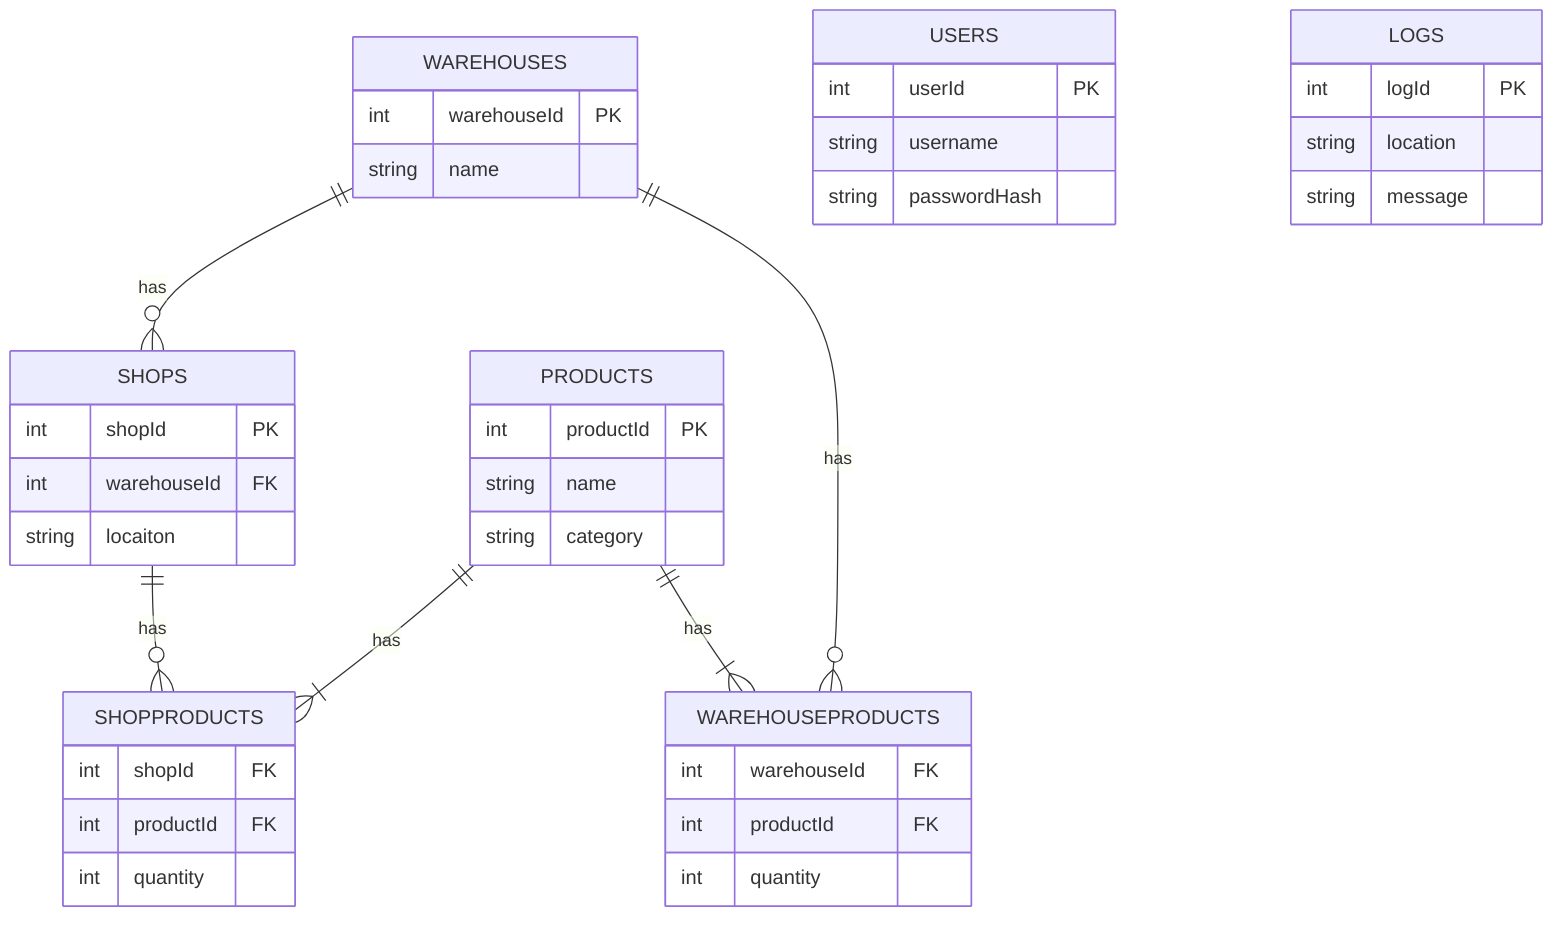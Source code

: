 erDiagram
WAREHOUSES ||--o{ SHOPS: has
WAREHOUSES {
    int warehouseId PK
    string name
}

SHOPS {
    int shopId PK
    int warehouseId FK
    string locaiton
}

PRODUCTS ||--|{ WAREHOUSEPRODUCTS: has
PRODUCTS {
    int productId PK
    string name
    string category
}

WAREHOUSES ||--o{ WAREHOUSEPRODUCTS: has
WAREHOUSEPRODUCTS {
    int warehouseId FK
    int productId FK
    int quantity
}

SHOPS ||--o{ SHOPPRODUCTS: has
SHOPPRODUCTS {
    int shopId FK
    int productId FK
    int quantity
}

PRODUCTS ||--|{ SHOPPRODUCTS: has

USERS {
    int userId PK
    string username
    string passwordHash
}

LOGS {
    int logId PK
    string location
    string message
}
